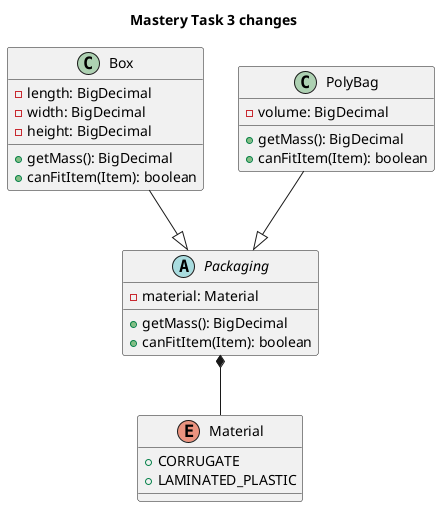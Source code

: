 @startuml
title Mastery Task 3 changes
'https://plantuml.com/class-diagram

abstract class Packaging {
  -material: Material
  +getMass(): BigDecimal
  +canFitItem(Item): boolean
}

class Box {
  -length: BigDecimal
  -width: BigDecimal
  -height: BigDecimal
  +getMass(): BigDecimal
  +canFitItem(Item): boolean
}

class PolyBag {
  -volume: BigDecimal
  +getMass(): BigDecimal
  +canFitItem(Item): boolean
}

enum Material {
  + CORRUGATE
  + LAMINATED_PLASTIC
}

Box --|> Packaging
PolyBag --|> Packaging
Packaging *-- Material

@enduml